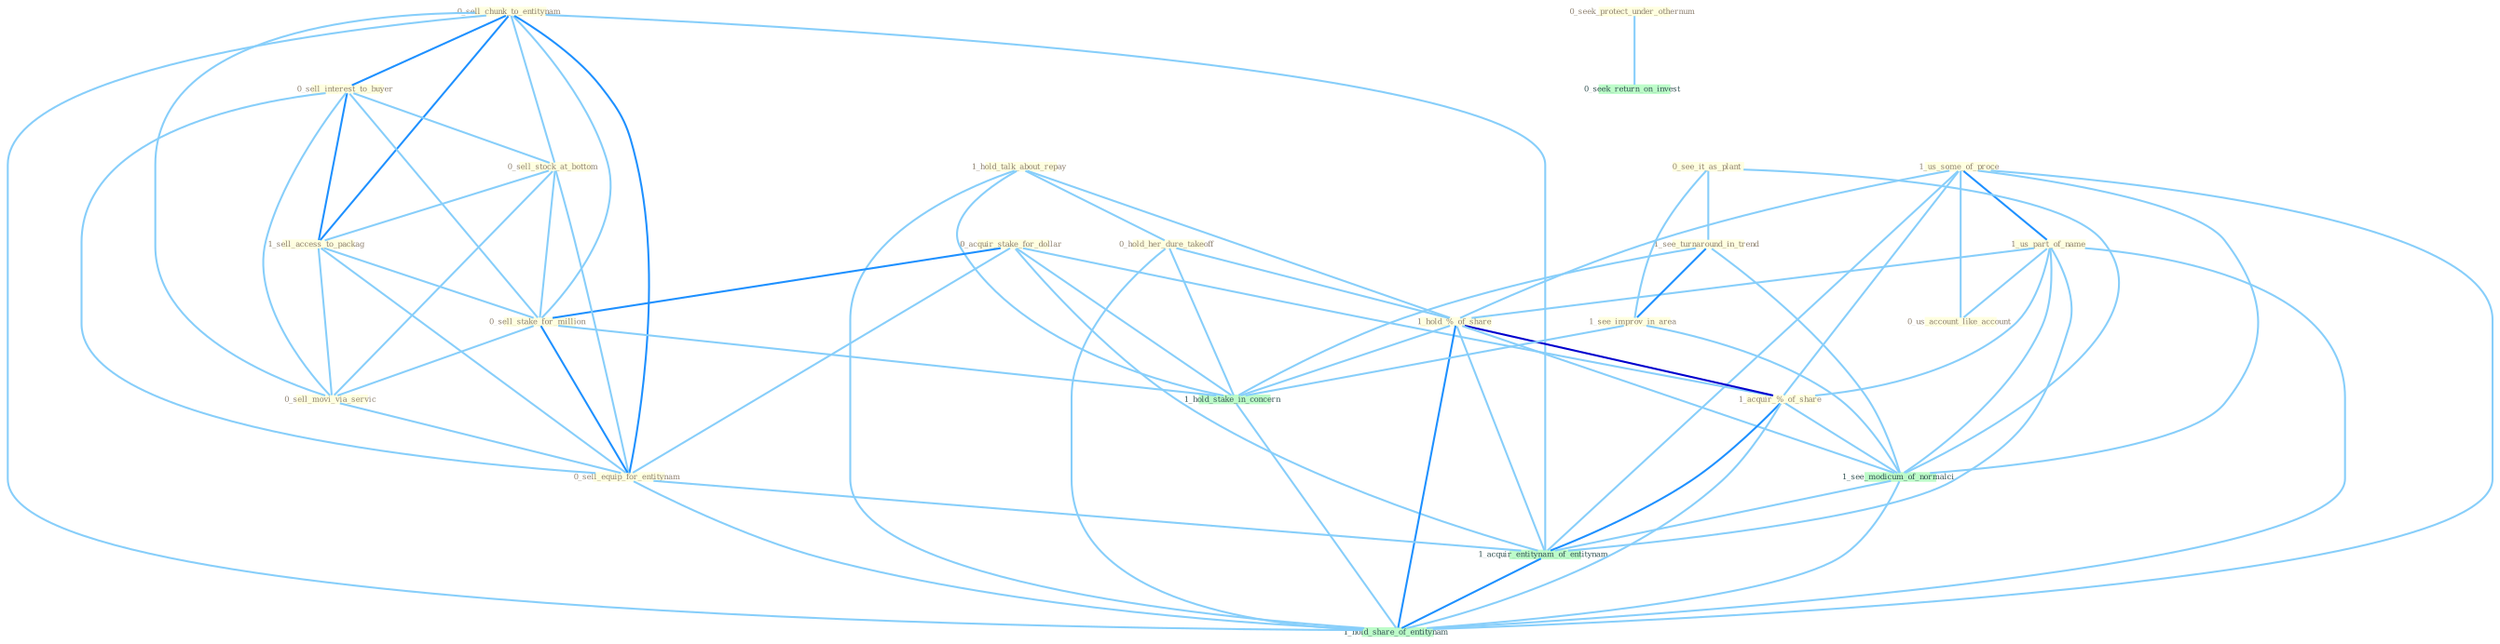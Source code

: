 Graph G{ 
    node
    [shape=polygon,style=filled,width=.5,height=.06,color="#BDFCC9",fixedsize=true,fontsize=4,
    fontcolor="#2f4f4f"];
    {node
    [color="#ffffe0", fontcolor="#8b7d6b"] "0_sell_chunk_to_entitynam " "1_hold_talk_about_repay " "1_us_some_of_proce " "0_acquir_stake_for_dollar " "1_us_part_of_name " "0_sell_interest_to_buyer " "0_see_it_as_plant " "0_hold_her_dure_takeoff " "1_see_turnaround_in_trend " "1_hold_%_of_share " "0_sell_stock_at_bottom " "1_acquir_%_of_share " "0_seek_protect_under_othernum " "1_sell_access_to_packag " "0_us_account_like_account " "0_sell_stake_for_million " "0_sell_movi_via_servic " "1_see_improv_in_area " "0_sell_equip_for_entitynam "}
{node [color="#fff0f5", fontcolor="#b22222"]}
edge [color="#B0E2FF"];

	"0_sell_chunk_to_entitynam " -- "0_sell_interest_to_buyer " [w="2", color="#1e90ff" , len=0.8];
	"0_sell_chunk_to_entitynam " -- "0_sell_stock_at_bottom " [w="1", color="#87cefa" ];
	"0_sell_chunk_to_entitynam " -- "1_sell_access_to_packag " [w="2", color="#1e90ff" , len=0.8];
	"0_sell_chunk_to_entitynam " -- "0_sell_stake_for_million " [w="1", color="#87cefa" ];
	"0_sell_chunk_to_entitynam " -- "0_sell_movi_via_servic " [w="1", color="#87cefa" ];
	"0_sell_chunk_to_entitynam " -- "0_sell_equip_for_entitynam " [w="2", color="#1e90ff" , len=0.8];
	"0_sell_chunk_to_entitynam " -- "1_acquir_entitynam_of_entitynam " [w="1", color="#87cefa" ];
	"0_sell_chunk_to_entitynam " -- "1_hold_share_of_entitynam " [w="1", color="#87cefa" ];
	"1_hold_talk_about_repay " -- "0_hold_her_dure_takeoff " [w="1", color="#87cefa" ];
	"1_hold_talk_about_repay " -- "1_hold_%_of_share " [w="1", color="#87cefa" ];
	"1_hold_talk_about_repay " -- "1_hold_stake_in_concern " [w="1", color="#87cefa" ];
	"1_hold_talk_about_repay " -- "1_hold_share_of_entitynam " [w="1", color="#87cefa" ];
	"1_us_some_of_proce " -- "1_us_part_of_name " [w="2", color="#1e90ff" , len=0.8];
	"1_us_some_of_proce " -- "1_hold_%_of_share " [w="1", color="#87cefa" ];
	"1_us_some_of_proce " -- "1_acquir_%_of_share " [w="1", color="#87cefa" ];
	"1_us_some_of_proce " -- "0_us_account_like_account " [w="1", color="#87cefa" ];
	"1_us_some_of_proce " -- "1_see_modicum_of_normalci " [w="1", color="#87cefa" ];
	"1_us_some_of_proce " -- "1_acquir_entitynam_of_entitynam " [w="1", color="#87cefa" ];
	"1_us_some_of_proce " -- "1_hold_share_of_entitynam " [w="1", color="#87cefa" ];
	"0_acquir_stake_for_dollar " -- "1_acquir_%_of_share " [w="1", color="#87cefa" ];
	"0_acquir_stake_for_dollar " -- "0_sell_stake_for_million " [w="2", color="#1e90ff" , len=0.8];
	"0_acquir_stake_for_dollar " -- "0_sell_equip_for_entitynam " [w="1", color="#87cefa" ];
	"0_acquir_stake_for_dollar " -- "1_hold_stake_in_concern " [w="1", color="#87cefa" ];
	"0_acquir_stake_for_dollar " -- "1_acquir_entitynam_of_entitynam " [w="1", color="#87cefa" ];
	"1_us_part_of_name " -- "1_hold_%_of_share " [w="1", color="#87cefa" ];
	"1_us_part_of_name " -- "1_acquir_%_of_share " [w="1", color="#87cefa" ];
	"1_us_part_of_name " -- "0_us_account_like_account " [w="1", color="#87cefa" ];
	"1_us_part_of_name " -- "1_see_modicum_of_normalci " [w="1", color="#87cefa" ];
	"1_us_part_of_name " -- "1_acquir_entitynam_of_entitynam " [w="1", color="#87cefa" ];
	"1_us_part_of_name " -- "1_hold_share_of_entitynam " [w="1", color="#87cefa" ];
	"0_sell_interest_to_buyer " -- "0_sell_stock_at_bottom " [w="1", color="#87cefa" ];
	"0_sell_interest_to_buyer " -- "1_sell_access_to_packag " [w="2", color="#1e90ff" , len=0.8];
	"0_sell_interest_to_buyer " -- "0_sell_stake_for_million " [w="1", color="#87cefa" ];
	"0_sell_interest_to_buyer " -- "0_sell_movi_via_servic " [w="1", color="#87cefa" ];
	"0_sell_interest_to_buyer " -- "0_sell_equip_for_entitynam " [w="1", color="#87cefa" ];
	"0_see_it_as_plant " -- "1_see_turnaround_in_trend " [w="1", color="#87cefa" ];
	"0_see_it_as_plant " -- "1_see_improv_in_area " [w="1", color="#87cefa" ];
	"0_see_it_as_plant " -- "1_see_modicum_of_normalci " [w="1", color="#87cefa" ];
	"0_hold_her_dure_takeoff " -- "1_hold_%_of_share " [w="1", color="#87cefa" ];
	"0_hold_her_dure_takeoff " -- "1_hold_stake_in_concern " [w="1", color="#87cefa" ];
	"0_hold_her_dure_takeoff " -- "1_hold_share_of_entitynam " [w="1", color="#87cefa" ];
	"1_see_turnaround_in_trend " -- "1_see_improv_in_area " [w="2", color="#1e90ff" , len=0.8];
	"1_see_turnaround_in_trend " -- "1_hold_stake_in_concern " [w="1", color="#87cefa" ];
	"1_see_turnaround_in_trend " -- "1_see_modicum_of_normalci " [w="1", color="#87cefa" ];
	"1_hold_%_of_share " -- "1_acquir_%_of_share " [w="3", color="#0000cd" , len=0.6];
	"1_hold_%_of_share " -- "1_hold_stake_in_concern " [w="1", color="#87cefa" ];
	"1_hold_%_of_share " -- "1_see_modicum_of_normalci " [w="1", color="#87cefa" ];
	"1_hold_%_of_share " -- "1_acquir_entitynam_of_entitynam " [w="1", color="#87cefa" ];
	"1_hold_%_of_share " -- "1_hold_share_of_entitynam " [w="2", color="#1e90ff" , len=0.8];
	"0_sell_stock_at_bottom " -- "1_sell_access_to_packag " [w="1", color="#87cefa" ];
	"0_sell_stock_at_bottom " -- "0_sell_stake_for_million " [w="1", color="#87cefa" ];
	"0_sell_stock_at_bottom " -- "0_sell_movi_via_servic " [w="1", color="#87cefa" ];
	"0_sell_stock_at_bottom " -- "0_sell_equip_for_entitynam " [w="1", color="#87cefa" ];
	"1_acquir_%_of_share " -- "1_see_modicum_of_normalci " [w="1", color="#87cefa" ];
	"1_acquir_%_of_share " -- "1_acquir_entitynam_of_entitynam " [w="2", color="#1e90ff" , len=0.8];
	"1_acquir_%_of_share " -- "1_hold_share_of_entitynam " [w="1", color="#87cefa" ];
	"0_seek_protect_under_othernum " -- "0_seek_return_on_invest " [w="1", color="#87cefa" ];
	"1_sell_access_to_packag " -- "0_sell_stake_for_million " [w="1", color="#87cefa" ];
	"1_sell_access_to_packag " -- "0_sell_movi_via_servic " [w="1", color="#87cefa" ];
	"1_sell_access_to_packag " -- "0_sell_equip_for_entitynam " [w="1", color="#87cefa" ];
	"0_sell_stake_for_million " -- "0_sell_movi_via_servic " [w="1", color="#87cefa" ];
	"0_sell_stake_for_million " -- "0_sell_equip_for_entitynam " [w="2", color="#1e90ff" , len=0.8];
	"0_sell_stake_for_million " -- "1_hold_stake_in_concern " [w="1", color="#87cefa" ];
	"0_sell_movi_via_servic " -- "0_sell_equip_for_entitynam " [w="1", color="#87cefa" ];
	"1_see_improv_in_area " -- "1_hold_stake_in_concern " [w="1", color="#87cefa" ];
	"1_see_improv_in_area " -- "1_see_modicum_of_normalci " [w="1", color="#87cefa" ];
	"0_sell_equip_for_entitynam " -- "1_acquir_entitynam_of_entitynam " [w="1", color="#87cefa" ];
	"0_sell_equip_for_entitynam " -- "1_hold_share_of_entitynam " [w="1", color="#87cefa" ];
	"1_hold_stake_in_concern " -- "1_hold_share_of_entitynam " [w="1", color="#87cefa" ];
	"1_see_modicum_of_normalci " -- "1_acquir_entitynam_of_entitynam " [w="1", color="#87cefa" ];
	"1_see_modicum_of_normalci " -- "1_hold_share_of_entitynam " [w="1", color="#87cefa" ];
	"1_acquir_entitynam_of_entitynam " -- "1_hold_share_of_entitynam " [w="2", color="#1e90ff" , len=0.8];
}